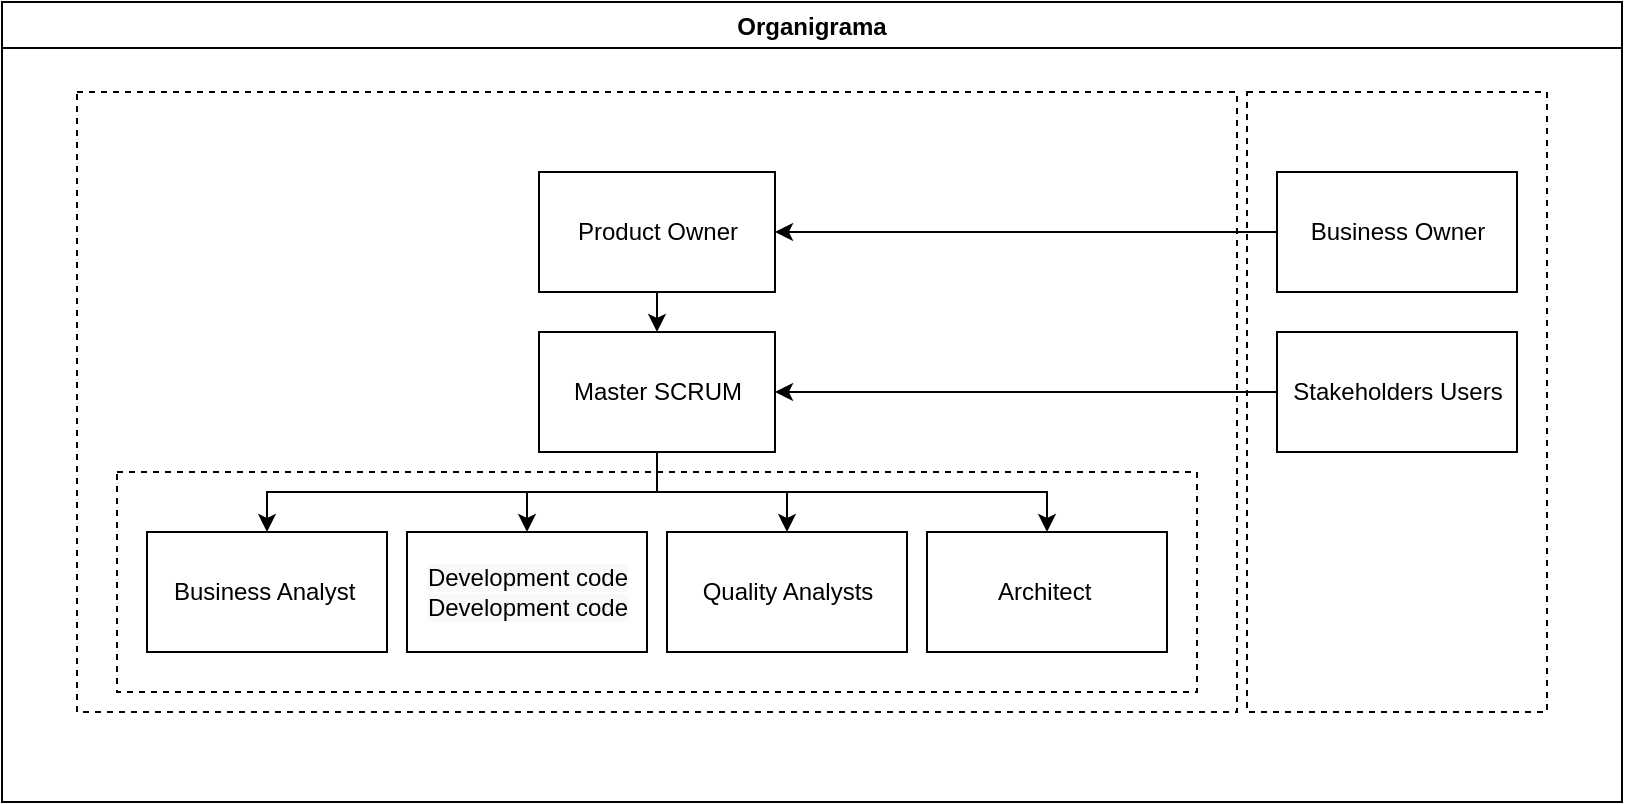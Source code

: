 <mxfile version="16.5.1" type="device"><diagram id="Uw7sHKp8Tmh_zYaBcPk1" name="Página-1"><mxGraphModel dx="983" dy="499" grid="1" gridSize="10" guides="1" tooltips="1" connect="1" arrows="1" fold="1" page="1" pageScale="1" pageWidth="827" pageHeight="1169" math="0" shadow="0"><root><mxCell id="0"/><mxCell id="1" parent="0"/><mxCell id="iz7pu4j9JgDlYKfnYzKj-1" value="Organigrama" style="swimlane;" parent="1" vertex="1"><mxGeometry x="10" y="10" width="810" height="400" as="geometry"/></mxCell><mxCell id="iz7pu4j9JgDlYKfnYzKj-10" value="" style="rounded=0;whiteSpace=wrap;html=1;dashed=1;" parent="iz7pu4j9JgDlYKfnYzKj-1" vertex="1"><mxGeometry x="37.5" y="45" width="580" height="310" as="geometry"/></mxCell><mxCell id="iz7pu4j9JgDlYKfnYzKj-3" value="Master SCRUM" style="rounded=0;whiteSpace=wrap;html=1;" parent="iz7pu4j9JgDlYKfnYzKj-1" vertex="1"><mxGeometry x="268.5" y="165" width="118" height="60" as="geometry"/></mxCell><mxCell id="iz7pu4j9JgDlYKfnYzKj-11" value="" style="rounded=0;whiteSpace=wrap;html=1;dashed=1;" parent="iz7pu4j9JgDlYKfnYzKj-1" vertex="1"><mxGeometry x="622.5" y="45" width="150" height="310" as="geometry"/></mxCell><mxCell id="iz7pu4j9JgDlYKfnYzKj-12" value="" style="rounded=0;whiteSpace=wrap;html=1;dashed=1;" parent="iz7pu4j9JgDlYKfnYzKj-1" vertex="1"><mxGeometry x="57.5" y="235" width="540" height="110" as="geometry"/></mxCell><mxCell id="iz7pu4j9JgDlYKfnYzKj-17" style="edgeStyle=orthogonalEdgeStyle;rounded=0;orthogonalLoop=1;jettySize=auto;html=1;exitX=0.5;exitY=1;exitDx=0;exitDy=0;entryX=0.5;entryY=0;entryDx=0;entryDy=0;" parent="iz7pu4j9JgDlYKfnYzKj-1" source="iz7pu4j9JgDlYKfnYzKj-2" target="iz7pu4j9JgDlYKfnYzKj-3" edge="1"><mxGeometry relative="1" as="geometry"/></mxCell><mxCell id="iz7pu4j9JgDlYKfnYzKj-2" value="Product Owner" style="rounded=0;whiteSpace=wrap;html=1;" parent="iz7pu4j9JgDlYKfnYzKj-1" vertex="1"><mxGeometry x="268.5" y="85" width="118" height="60" as="geometry"/></mxCell><mxCell id="iz7pu4j9JgDlYKfnYzKj-15" style="edgeStyle=orthogonalEdgeStyle;rounded=0;orthogonalLoop=1;jettySize=auto;html=1;exitX=0;exitY=0.5;exitDx=0;exitDy=0;" parent="iz7pu4j9JgDlYKfnYzKj-1" source="iz7pu4j9JgDlYKfnYzKj-8" target="iz7pu4j9JgDlYKfnYzKj-2" edge="1"><mxGeometry relative="1" as="geometry"/></mxCell><mxCell id="iz7pu4j9JgDlYKfnYzKj-8" value="Business Owner" style="rounded=0;whiteSpace=wrap;html=1;" parent="iz7pu4j9JgDlYKfnYzKj-1" vertex="1"><mxGeometry x="637.5" y="85" width="120" height="60" as="geometry"/></mxCell><mxCell id="iz7pu4j9JgDlYKfnYzKj-16" style="edgeStyle=orthogonalEdgeStyle;rounded=0;orthogonalLoop=1;jettySize=auto;html=1;exitX=0;exitY=0.5;exitDx=0;exitDy=0;entryX=1;entryY=0.5;entryDx=0;entryDy=0;" parent="iz7pu4j9JgDlYKfnYzKj-1" source="iz7pu4j9JgDlYKfnYzKj-9" target="iz7pu4j9JgDlYKfnYzKj-3" edge="1"><mxGeometry relative="1" as="geometry"/></mxCell><mxCell id="iz7pu4j9JgDlYKfnYzKj-9" value="Stakeholders Users" style="rounded=0;whiteSpace=wrap;html=1;" parent="iz7pu4j9JgDlYKfnYzKj-1" vertex="1"><mxGeometry x="637.5" y="165" width="120" height="60" as="geometry"/></mxCell><mxCell id="iz7pu4j9JgDlYKfnYzKj-4" value="Business Analyst&amp;nbsp;" style="rounded=0;whiteSpace=wrap;html=1;" parent="iz7pu4j9JgDlYKfnYzKj-1" vertex="1"><mxGeometry x="72.5" y="265" width="120" height="60" as="geometry"/></mxCell><mxCell id="iz7pu4j9JgDlYKfnYzKj-6" value="Quality Analysts" style="rounded=0;whiteSpace=wrap;html=1;" parent="iz7pu4j9JgDlYKfnYzKj-1" vertex="1"><mxGeometry x="332.5" y="265" width="120" height="60" as="geometry"/></mxCell><mxCell id="iz7pu4j9JgDlYKfnYzKj-5" value="&lt;span style=&quot;color: rgb(0 , 0 , 0) ; font-family: &amp;#34;helvetica&amp;#34; ; font-size: 12px ; font-style: normal ; font-weight: 400 ; letter-spacing: normal ; text-align: center ; text-indent: 0px ; text-transform: none ; word-spacing: 0px ; background-color: rgb(248 , 249 , 250) ; display: inline ; float: none&quot;&gt;&lt;span style=&quot;font-family: &amp;#34;helvetica&amp;#34;&quot;&gt;Development code&lt;br&gt;&lt;/span&gt;Development code&lt;/span&gt;" style="rounded=0;whiteSpace=wrap;html=1;" parent="iz7pu4j9JgDlYKfnYzKj-1" vertex="1"><mxGeometry x="202.5" y="265" width="120" height="60" as="geometry"/></mxCell><mxCell id="iz7pu4j9JgDlYKfnYzKj-7" value="Architect&amp;nbsp;" style="rounded=0;whiteSpace=wrap;html=1;" parent="iz7pu4j9JgDlYKfnYzKj-1" vertex="1"><mxGeometry x="462.5" y="265" width="120" height="60" as="geometry"/></mxCell><mxCell id="iz7pu4j9JgDlYKfnYzKj-18" style="edgeStyle=orthogonalEdgeStyle;rounded=0;orthogonalLoop=1;jettySize=auto;html=1;exitX=0.5;exitY=1;exitDx=0;exitDy=0;" parent="iz7pu4j9JgDlYKfnYzKj-1" source="iz7pu4j9JgDlYKfnYzKj-3" target="iz7pu4j9JgDlYKfnYzKj-4" edge="1"><mxGeometry relative="1" as="geometry"/></mxCell><mxCell id="iz7pu4j9JgDlYKfnYzKj-19" style="edgeStyle=orthogonalEdgeStyle;rounded=0;orthogonalLoop=1;jettySize=auto;html=1;exitX=0.5;exitY=1;exitDx=0;exitDy=0;" parent="iz7pu4j9JgDlYKfnYzKj-1" source="iz7pu4j9JgDlYKfnYzKj-3" target="iz7pu4j9JgDlYKfnYzKj-5" edge="1"><mxGeometry relative="1" as="geometry"/></mxCell><mxCell id="iz7pu4j9JgDlYKfnYzKj-20" style="edgeStyle=orthogonalEdgeStyle;rounded=0;orthogonalLoop=1;jettySize=auto;html=1;exitX=0.5;exitY=1;exitDx=0;exitDy=0;" parent="iz7pu4j9JgDlYKfnYzKj-1" source="iz7pu4j9JgDlYKfnYzKj-3" target="iz7pu4j9JgDlYKfnYzKj-6" edge="1"><mxGeometry relative="1" as="geometry"/></mxCell><mxCell id="iz7pu4j9JgDlYKfnYzKj-21" style="edgeStyle=orthogonalEdgeStyle;rounded=0;orthogonalLoop=1;jettySize=auto;html=1;exitX=0.5;exitY=1;exitDx=0;exitDy=0;" parent="iz7pu4j9JgDlYKfnYzKj-1" source="iz7pu4j9JgDlYKfnYzKj-3" target="iz7pu4j9JgDlYKfnYzKj-7" edge="1"><mxGeometry relative="1" as="geometry"/></mxCell></root></mxGraphModel></diagram></mxfile>